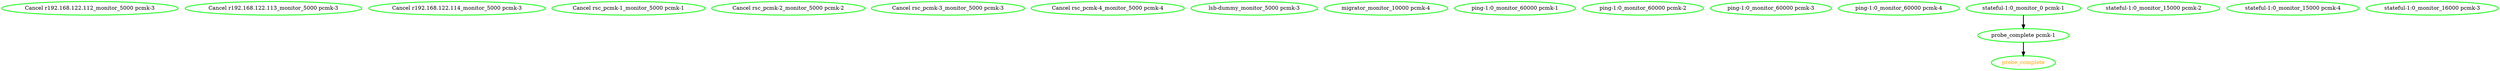 digraph "g" {
"Cancel r192.168.122.112_monitor_5000 pcmk-3" [ style=bold color="green" fontcolor="black"]
"Cancel r192.168.122.113_monitor_5000 pcmk-3" [ style=bold color="green" fontcolor="black"]
"Cancel r192.168.122.114_monitor_5000 pcmk-3" [ style=bold color="green" fontcolor="black"]
"Cancel rsc_pcmk-1_monitor_5000 pcmk-1" [ style=bold color="green" fontcolor="black"]
"Cancel rsc_pcmk-2_monitor_5000 pcmk-2" [ style=bold color="green" fontcolor="black"]
"Cancel rsc_pcmk-3_monitor_5000 pcmk-3" [ style=bold color="green" fontcolor="black"]
"Cancel rsc_pcmk-4_monitor_5000 pcmk-4" [ style=bold color="green" fontcolor="black"]
"lsb-dummy_monitor_5000 pcmk-3" [ style=bold color="green" fontcolor="black"]
"migrator_monitor_10000 pcmk-4" [ style=bold color="green" fontcolor="black"]
"ping-1:0_monitor_60000 pcmk-1" [ style=bold color="green" fontcolor="black"]
"ping-1:0_monitor_60000 pcmk-2" [ style=bold color="green" fontcolor="black"]
"ping-1:0_monitor_60000 pcmk-3" [ style=bold color="green" fontcolor="black"]
"ping-1:0_monitor_60000 pcmk-4" [ style=bold color="green" fontcolor="black"]
"probe_complete pcmk-1" -> "probe_complete" [ style = bold]
"probe_complete pcmk-1" [ style=bold color="green" fontcolor="black"]
"probe_complete" [ style=bold color="green" fontcolor="orange"]
"stateful-1:0_monitor_0 pcmk-1" -> "probe_complete pcmk-1" [ style = bold]
"stateful-1:0_monitor_0 pcmk-1" [ style=bold color="green" fontcolor="black"]
"stateful-1:0_monitor_15000 pcmk-2" [ style=bold color="green" fontcolor="black"]
"stateful-1:0_monitor_15000 pcmk-4" [ style=bold color="green" fontcolor="black"]
"stateful-1:0_monitor_16000 pcmk-3" [ style=bold color="green" fontcolor="black"]
}
